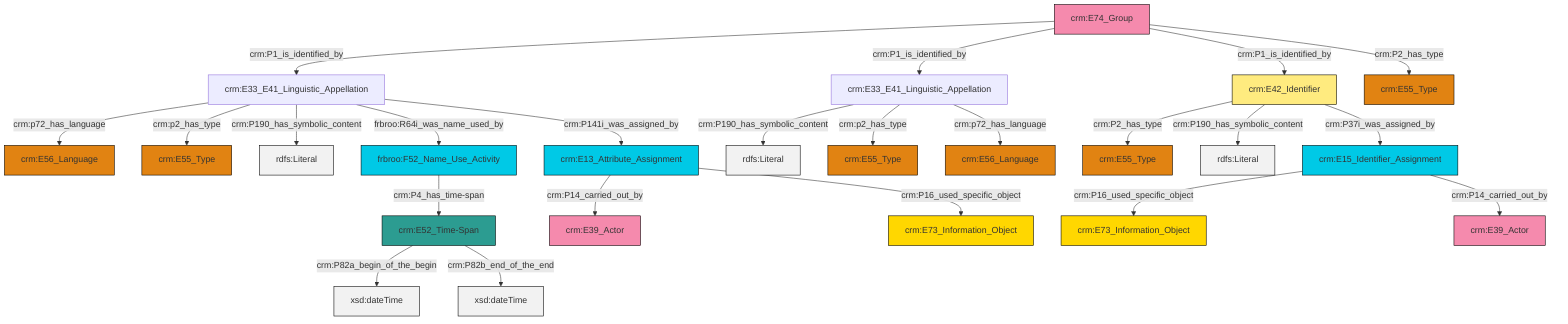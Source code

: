 graph TD
classDef Literal fill:#f2f2f2,stroke:#000000;
classDef CRM_Entity fill:#FFFFFF,stroke:#000000;
classDef Temporal_Entity fill:#00C9E6, stroke:#000000;
classDef Type fill:#E18312, stroke:#000000;
classDef Time-Span fill:#2C9C91, stroke:#000000;
classDef Appellation fill:#FFEB7F, stroke:#000000;
classDef Place fill:#008836, stroke:#000000;
classDef Persistent_Item fill:#B266B2, stroke:#000000;
classDef Conceptual_Object fill:#FFD700, stroke:#000000;
classDef Physical_Thing fill:#D2B48C, stroke:#000000;
classDef Actor fill:#f58aad, stroke:#000000;
classDef PC_Classes fill:#4ce600, stroke:#000000;
classDef Multi fill:#cccccc,stroke:#000000;

0["crm:E42_Identifier"]:::Appellation -->|crm:P2_has_type| 1["crm:E55_Type"]:::Type
4["crm:E13_Attribute_Assignment"]:::Temporal_Entity -->|crm:P14_carried_out_by| 5["crm:E39_Actor"]:::Actor
8["crm:E33_E41_Linguistic_Appellation"]:::Default -->|crm:p72_has_language| 9["crm:E56_Language"]:::Type
14["crm:E74_Group"]:::Actor -->|crm:P1_is_identified_by| 8["crm:E33_E41_Linguistic_Appellation"]:::Default
14["crm:E74_Group"]:::Actor -->|crm:P1_is_identified_by| 15["crm:E33_E41_Linguistic_Appellation"]:::Default
15["crm:E33_E41_Linguistic_Appellation"]:::Default -->|crm:P190_has_symbolic_content| 17[rdfs:Literal]:::Literal
6["crm:E15_Identifier_Assignment"]:::Temporal_Entity -->|crm:P16_used_specific_object| 18["crm:E73_Information_Object"]:::Conceptual_Object
14["crm:E74_Group"]:::Actor -->|crm:P1_is_identified_by| 0["crm:E42_Identifier"]:::Appellation
15["crm:E33_E41_Linguistic_Appellation"]:::Default -->|crm:p2_has_type| 10["crm:E55_Type"]:::Type
8["crm:E33_E41_Linguistic_Appellation"]:::Default -->|crm:p2_has_type| 12["crm:E55_Type"]:::Type
24["crm:E52_Time-Span"]:::Time-Span -->|crm:P82a_begin_of_the_begin| 28[xsd:dateTime]:::Literal
4["crm:E13_Attribute_Assignment"]:::Temporal_Entity -->|crm:P16_used_specific_object| 29["crm:E73_Information_Object"]:::Conceptual_Object
8["crm:E33_E41_Linguistic_Appellation"]:::Default -->|crm:P190_has_symbolic_content| 30[rdfs:Literal]:::Literal
0["crm:E42_Identifier"]:::Appellation -->|crm:P190_has_symbolic_content| 35[rdfs:Literal]:::Literal
24["crm:E52_Time-Span"]:::Time-Span -->|crm:P82b_end_of_the_end| 37[xsd:dateTime]:::Literal
2["frbroo:F52_Name_Use_Activity"]:::Temporal_Entity -->|crm:P4_has_time-span| 24["crm:E52_Time-Span"]:::Time-Span
0["crm:E42_Identifier"]:::Appellation -->|crm:P37i_was_assigned_by| 6["crm:E15_Identifier_Assignment"]:::Temporal_Entity
6["crm:E15_Identifier_Assignment"]:::Temporal_Entity -->|crm:P14_carried_out_by| 20["crm:E39_Actor"]:::Actor
14["crm:E74_Group"]:::Actor -->|crm:P2_has_type| 26["crm:E55_Type"]:::Type
8["crm:E33_E41_Linguistic_Appellation"]:::Default -->|frbroo:R64i_was_name_used_by| 2["frbroo:F52_Name_Use_Activity"]:::Temporal_Entity
8["crm:E33_E41_Linguistic_Appellation"]:::Default -->|crm:P141i_was_assigned_by| 4["crm:E13_Attribute_Assignment"]:::Temporal_Entity
15["crm:E33_E41_Linguistic_Appellation"]:::Default -->|crm:p72_has_language| 32["crm:E56_Language"]:::Type